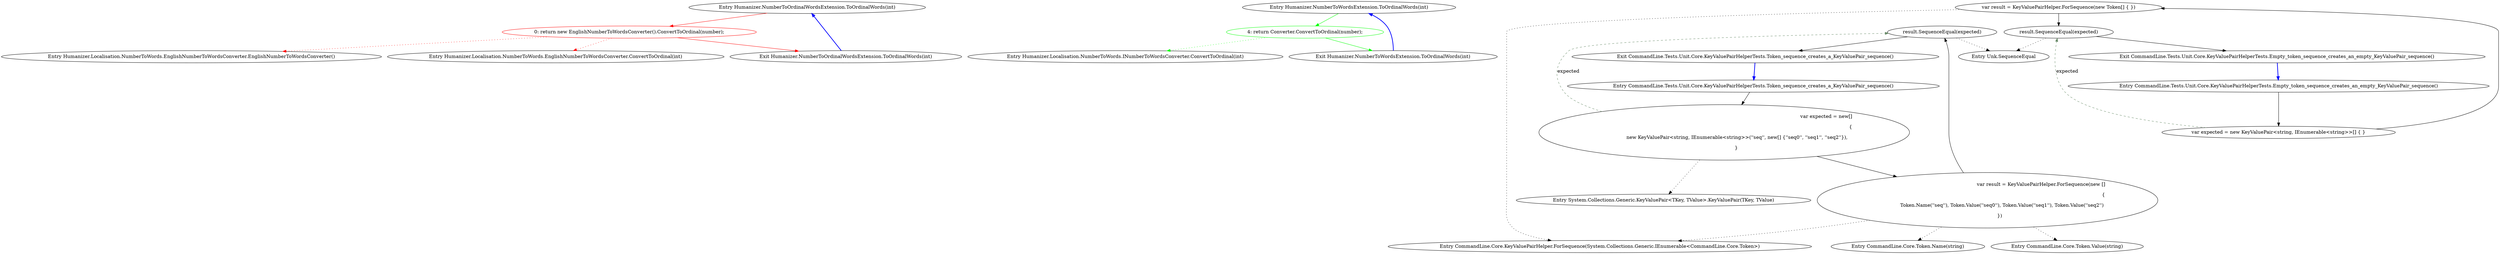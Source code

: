 digraph  {
n0 [cluster="Humanizer.NumberToOrdinalWordsExtension.ToOrdinalWords(int)", label="Entry Humanizer.NumberToOrdinalWordsExtension.ToOrdinalWords(int)", span="14-14"];
n1 [cluster="Humanizer.NumberToOrdinalWordsExtension.ToOrdinalWords(int)", color=red, community=0, label="0: return new EnglishNumberToWordsConverter().ConvertToOrdinal(number);", span="16-16"];
n2 [cluster="Humanizer.NumberToOrdinalWordsExtension.ToOrdinalWords(int)", label="Exit Humanizer.NumberToOrdinalWordsExtension.ToOrdinalWords(int)", span="14-14"];
n3 [cluster="Humanizer.Localisation.NumberToWords.EnglishNumberToWordsConverter.EnglishNumberToWordsConverter()", label="Entry Humanizer.Localisation.NumberToWords.EnglishNumberToWordsConverter.EnglishNumberToWordsConverter()", span="5-5"];
n4 [cluster="Humanizer.Localisation.NumberToWords.EnglishNumberToWordsConverter.ConvertToOrdinal(int)", label="Entry Humanizer.Localisation.NumberToWords.EnglishNumberToWordsConverter.ConvertToOrdinal(int)", span="76-76"];
m0_24 [cluster="Humanizer.NumberToWordsExtension.ToOrdinalWords(int)", file="NumberToWordsExtension.cs", label="Entry Humanizer.NumberToWordsExtension.ToOrdinalWords(int)", span="35-35"];
m0_25 [cluster="Humanizer.NumberToWordsExtension.ToOrdinalWords(int)", color=green, community=0, file="NumberToWordsExtension.cs", label="4: return Converter.ConvertToOrdinal(number);", span="37-37"];
m0_26 [cluster="Humanizer.NumberToWordsExtension.ToOrdinalWords(int)", file="NumberToWordsExtension.cs", label="Exit Humanizer.NumberToWordsExtension.ToOrdinalWords(int)", span="35-35"];
m0_27 [cluster="Humanizer.Localisation.NumberToWords.INumberToWordsConverter.ConvertToOrdinal(int)", file="NumberToWordsExtension.cs", label="Entry Humanizer.Localisation.NumberToWords.INumberToWordsConverter.ConvertToOrdinal(int)", span="19-19"];
m0_6 [cluster="Unk.SequenceEqual", file="NumberToWordsExtension.cs", label="Entry Unk.SequenceEqual", span=""];
m0_13 [cluster="CommandLine.Core.Token.Name(string)", file="NumberToWordsExtension.cs", label="Entry CommandLine.Core.Token.Name(string)", span="19-19"];
m0_7 [cluster="CommandLine.Tests.Unit.Core.KeyValuePairHelperTests.Token_sequence_creates_a_KeyValuePair_sequence()", file="NumberToWordsExtension.cs", label="Entry CommandLine.Tests.Unit.Core.KeyValuePairHelperTests.Token_sequence_creates_a_KeyValuePair_sequence()", span="26-26"];
m0_8 [cluster="CommandLine.Tests.Unit.Core.KeyValuePairHelperTests.Token_sequence_creates_a_KeyValuePair_sequence()", file="NumberToWordsExtension.cs", label="var expected = new[]\r\n                {\r\n                    new KeyValuePair<string, IEnumerable<string>>(''seq'', new[] {''seq0'', ''seq1'', ''seq2''}),   \r\n                }", span="28-31"];
m0_9 [cluster="CommandLine.Tests.Unit.Core.KeyValuePairHelperTests.Token_sequence_creates_a_KeyValuePair_sequence()", file="NumberToWordsExtension.cs", label="var result = KeyValuePairHelper.ForSequence(new []\r\n                {\r\n                    Token.Name(''seq''), Token.Value(''seq0''), Token.Value(''seq1''), Token.Value(''seq2'') \r\n                })", span="33-36"];
m0_10 [cluster="CommandLine.Tests.Unit.Core.KeyValuePairHelperTests.Token_sequence_creates_a_KeyValuePair_sequence()", file="NumberToWordsExtension.cs", label="result.SequenceEqual(expected)", span="38-38"];
m0_11 [cluster="CommandLine.Tests.Unit.Core.KeyValuePairHelperTests.Token_sequence_creates_a_KeyValuePair_sequence()", file="NumberToWordsExtension.cs", label="Exit CommandLine.Tests.Unit.Core.KeyValuePairHelperTests.Token_sequence_creates_a_KeyValuePair_sequence()", span="26-26"];
m0_5 [cluster="CommandLine.Core.KeyValuePairHelper.ForSequence(System.Collections.Generic.IEnumerable<CommandLine.Core.Token>)", file="NumberToWordsExtension.cs", label="Entry CommandLine.Core.KeyValuePairHelper.ForSequence(System.Collections.Generic.IEnumerable<CommandLine.Core.Token>)", span="22-22"];
m0_0 [cluster="CommandLine.Tests.Unit.Core.KeyValuePairHelperTests.Empty_token_sequence_creates_an_empty_KeyValuePair_sequence()", file="NumberToWordsExtension.cs", label="Entry CommandLine.Tests.Unit.Core.KeyValuePairHelperTests.Empty_token_sequence_creates_an_empty_KeyValuePair_sequence()", span="16-16"];
m0_1 [cluster="CommandLine.Tests.Unit.Core.KeyValuePairHelperTests.Empty_token_sequence_creates_an_empty_KeyValuePair_sequence()", file="NumberToWordsExtension.cs", label="var expected = new KeyValuePair<string, IEnumerable<string>>[] { }", span="18-18"];
m0_2 [cluster="CommandLine.Tests.Unit.Core.KeyValuePairHelperTests.Empty_token_sequence_creates_an_empty_KeyValuePair_sequence()", file="NumberToWordsExtension.cs", label="var result = KeyValuePairHelper.ForSequence(new Token[] { })", span="20-20"];
m0_3 [cluster="CommandLine.Tests.Unit.Core.KeyValuePairHelperTests.Empty_token_sequence_creates_an_empty_KeyValuePair_sequence()", file="NumberToWordsExtension.cs", label="result.SequenceEqual(expected)", span="22-22"];
m0_4 [cluster="CommandLine.Tests.Unit.Core.KeyValuePairHelperTests.Empty_token_sequence_creates_an_empty_KeyValuePair_sequence()", file="NumberToWordsExtension.cs", label="Exit CommandLine.Tests.Unit.Core.KeyValuePairHelperTests.Empty_token_sequence_creates_an_empty_KeyValuePair_sequence()", span="16-16"];
m0_14 [cluster="CommandLine.Core.Token.Value(string)", file="NumberToWordsExtension.cs", label="Entry CommandLine.Core.Token.Value(string)", span="24-24"];
m0_12 [cluster="System.Collections.Generic.KeyValuePair<TKey, TValue>.KeyValuePair(TKey, TValue)", file="NumberToWordsExtension.cs", label="Entry System.Collections.Generic.KeyValuePair<TKey, TValue>.KeyValuePair(TKey, TValue)", span="0-0"];
n0 -> n1  [color=red, key=0, style=solid];
n1 -> n2  [color=red, key=0, style=solid];
n1 -> n3  [color=red, key=2, style=dotted];
n1 -> n4  [color=red, key=2, style=dotted];
n2 -> n0  [color=blue, key=0, style=bold];
m0_24 -> m0_25  [color=green, key=0, style=solid];
m0_25 -> m0_26  [color=green, key=0, style=solid];
m0_25 -> m0_27  [color=green, key=2, style=dotted];
m0_26 -> m0_24  [color=blue, key=0, style=bold];
m0_7 -> m0_8  [key=0, style=solid];
m0_8 -> m0_9  [key=0, style=solid];
m0_8 -> m0_12  [key=2, style=dotted];
m0_8 -> m0_10  [color=darkseagreen4, key=1, label=expected, style=dashed];
m0_9 -> m0_10  [key=0, style=solid];
m0_9 -> m0_13  [key=2, style=dotted];
m0_9 -> m0_14  [key=2, style=dotted];
m0_9 -> m0_5  [key=2, style=dotted];
m0_10 -> m0_11  [key=0, style=solid];
m0_10 -> m0_6  [key=2, style=dotted];
m0_11 -> m0_7  [color=blue, key=0, style=bold];
m0_0 -> m0_1  [key=0, style=solid];
m0_1 -> m0_2  [key=0, style=solid];
m0_1 -> m0_3  [color=darkseagreen4, key=1, label=expected, style=dashed];
m0_2 -> m0_3  [key=0, style=solid];
m0_2 -> m0_5  [key=2, style=dotted];
m0_3 -> m0_4  [key=0, style=solid];
m0_3 -> m0_6  [key=2, style=dotted];
m0_4 -> m0_0  [color=blue, key=0, style=bold];
}
